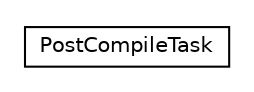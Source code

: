 #!/usr/local/bin/dot
#
# Class diagram 
# Generated by UMLGraph version 5.1 (http://www.umlgraph.org/)
#

digraph G {
	edge [fontname="Helvetica",fontsize=10,labelfontname="Helvetica",labelfontsize=10];
	node [fontname="Helvetica",fontsize=10,shape=plaintext];
	nodesep=0.25;
	ranksep=0.5;
	// pt.ist.fenixframework.pstm.antTasks.PostCompileTask
	c1598 [label=<<table title="pt.ist.fenixframework.pstm.antTasks.PostCompileTask" border="0" cellborder="1" cellspacing="0" cellpadding="2" port="p" href="./PostCompileTask.html">
		<tr><td><table border="0" cellspacing="0" cellpadding="1">
<tr><td align="center" balign="center"> PostCompileTask </td></tr>
		</table></td></tr>
		</table>>, fontname="Helvetica", fontcolor="black", fontsize=10.0];
}

